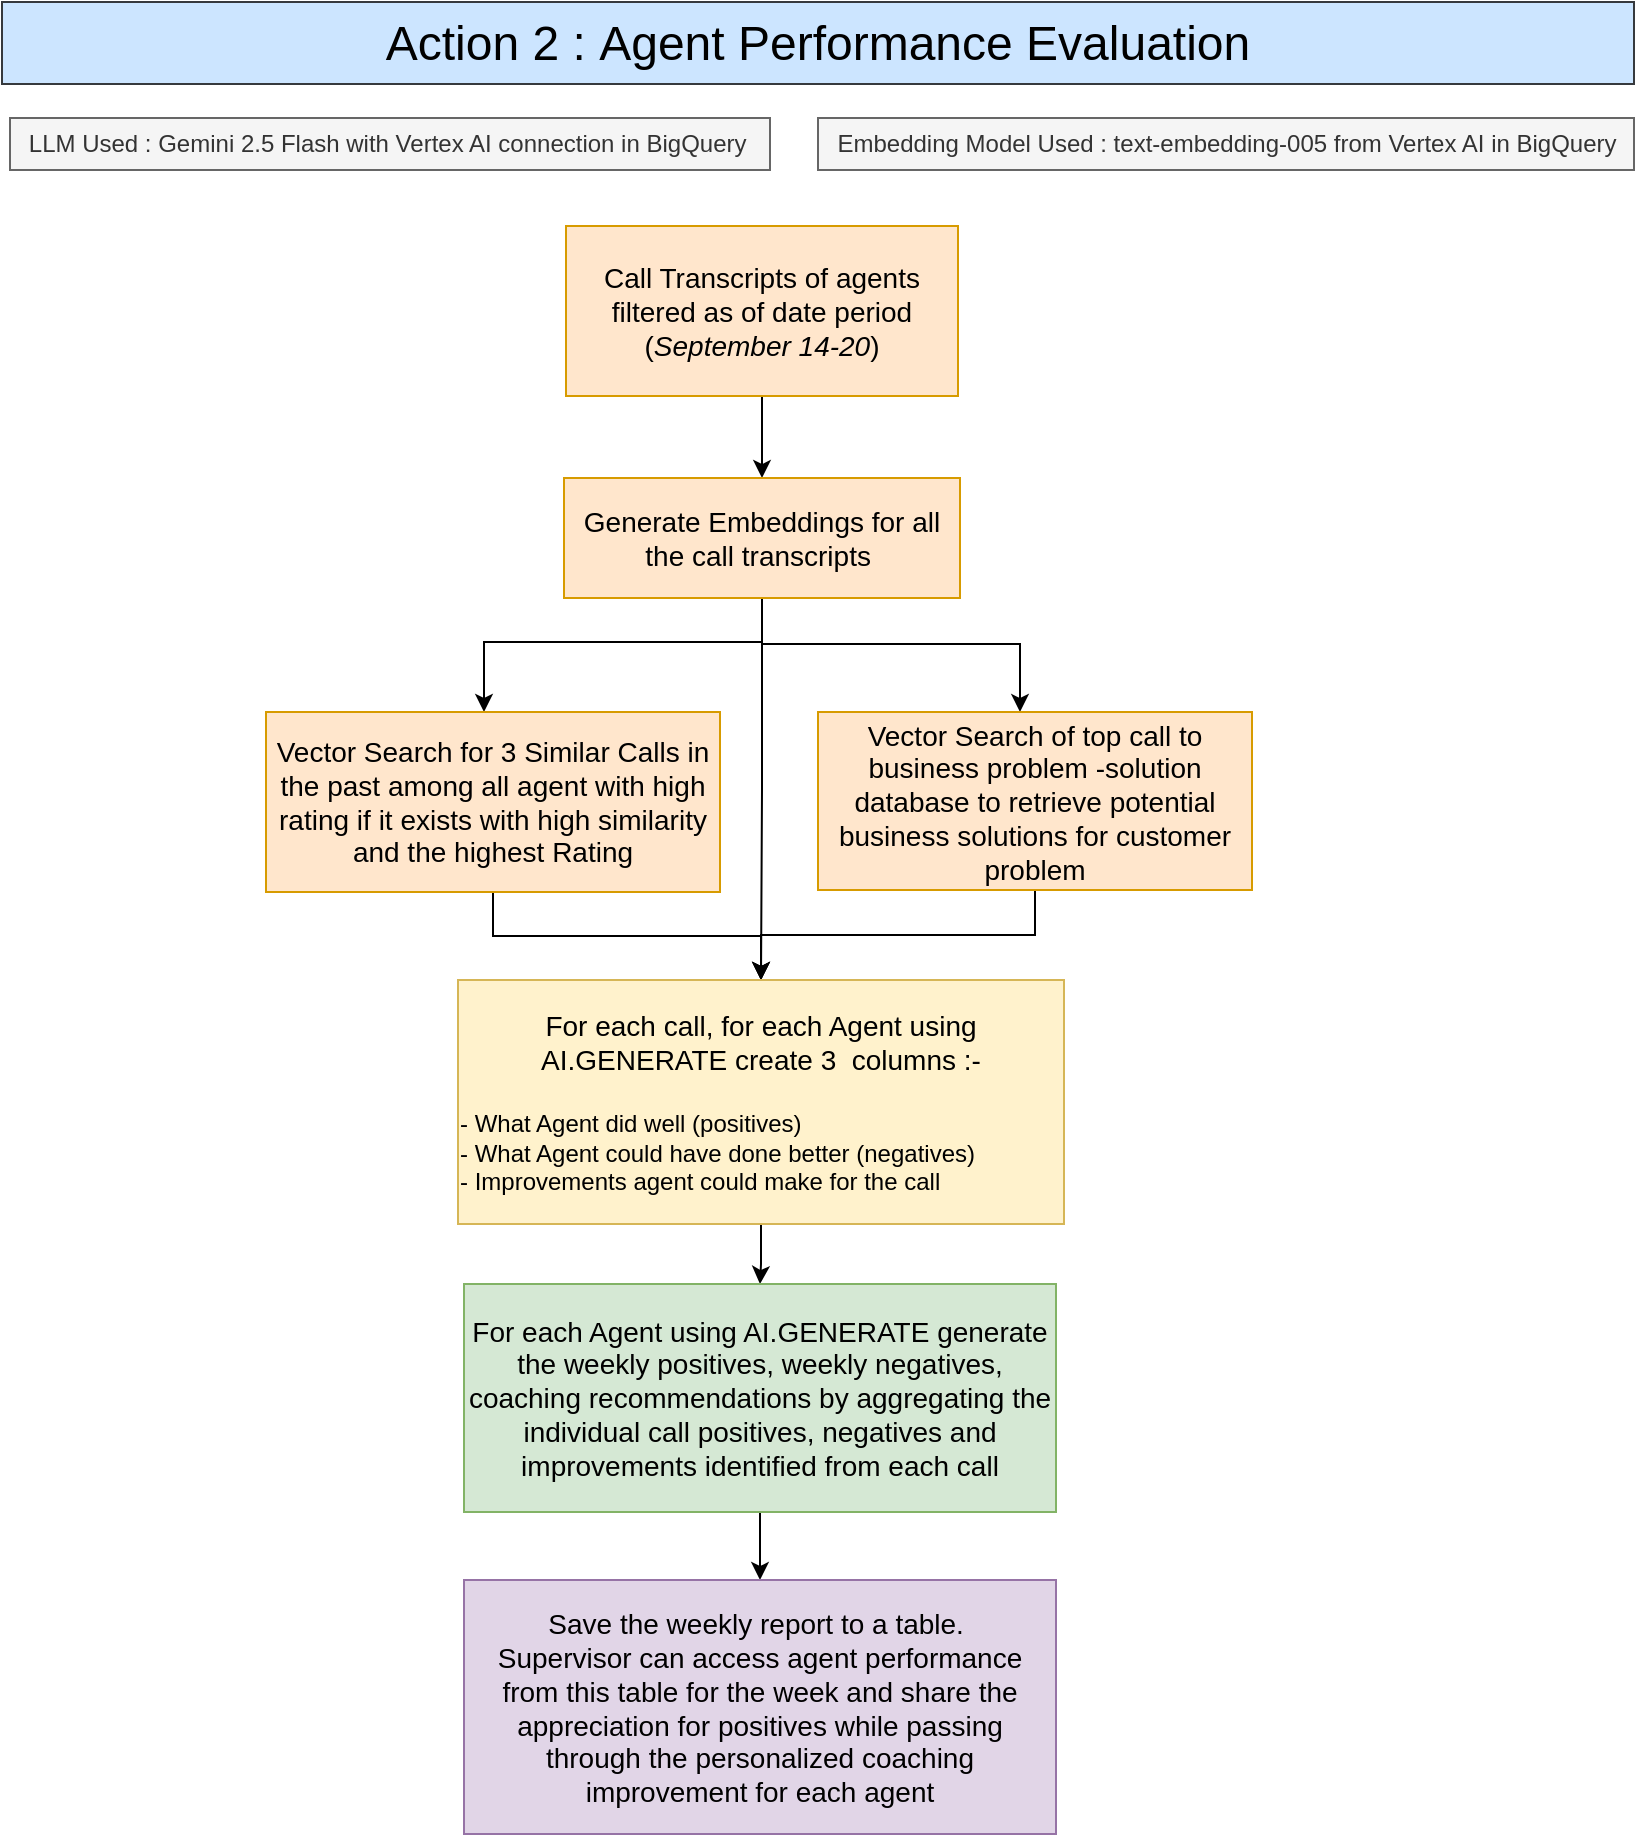 <mxfile version="28.2.3">
  <diagram name="Page-1" id="jaQaUqzCBUkcWZA2u-jZ">
    <mxGraphModel dx="1668" dy="925" grid="0" gridSize="10" guides="1" tooltips="1" connect="1" arrows="1" fold="1" page="1" pageScale="1" pageWidth="850" pageHeight="1100" math="0" shadow="0">
      <root>
        <mxCell id="0" />
        <mxCell id="1" parent="0" />
        <mxCell id="3USK6TcrbG5OVVWdUlxQ-2" value="&lt;font style=&quot;font-size: 24px;&quot;&gt;Action 2 :&amp;nbsp;Agent Performance Evaluation&lt;/font&gt;" style="rounded=0;whiteSpace=wrap;html=1;fillColor=#cce5ff;strokeColor=#36393d;" vertex="1" parent="1">
          <mxGeometry x="13" y="19" width="816" height="41" as="geometry" />
        </mxCell>
        <mxCell id="3USK6TcrbG5OVVWdUlxQ-3" value="LLM Used : Gemini 2.5 Flash with Vertex AI connection in BigQuery&amp;nbsp;" style="text;html=1;align=center;verticalAlign=middle;resizable=0;points=[];autosize=1;strokeColor=#666666;fillColor=#f5f5f5;fontColor=#333333;" vertex="1" parent="1">
          <mxGeometry x="17" y="77" width="380" height="26" as="geometry" />
        </mxCell>
        <mxCell id="3USK6TcrbG5OVVWdUlxQ-4" value="Embedding Model Used :&amp;nbsp;text-embedding-005 from Vertex AI in BigQuery" style="text;html=1;align=center;verticalAlign=middle;resizable=0;points=[];autosize=1;strokeColor=#666666;fillColor=#f5f5f5;fontColor=#333333;" vertex="1" parent="1">
          <mxGeometry x="421" y="77" width="408" height="26" as="geometry" />
        </mxCell>
        <mxCell id="3USK6TcrbG5OVVWdUlxQ-7" value="" style="edgeStyle=orthogonalEdgeStyle;rounded=0;orthogonalLoop=1;jettySize=auto;html=1;" edge="1" parent="1" source="3USK6TcrbG5OVVWdUlxQ-5" target="3USK6TcrbG5OVVWdUlxQ-6">
          <mxGeometry relative="1" as="geometry" />
        </mxCell>
        <mxCell id="3USK6TcrbG5OVVWdUlxQ-5" value="&lt;font style=&quot;font-size: 14px;&quot;&gt;Call Transcripts of agents filtered as of date period (&lt;i&gt;September 14-20&lt;/i&gt;)&lt;/font&gt;" style="rounded=0;whiteSpace=wrap;html=1;fillColor=#ffe6cc;strokeColor=#d79b00;" vertex="1" parent="1">
          <mxGeometry x="295" y="131" width="196" height="85" as="geometry" />
        </mxCell>
        <mxCell id="3USK6TcrbG5OVVWdUlxQ-9" value="" style="edgeStyle=orthogonalEdgeStyle;rounded=0;orthogonalLoop=1;jettySize=auto;html=1;" edge="1" parent="1" source="3USK6TcrbG5OVVWdUlxQ-6" target="3USK6TcrbG5OVVWdUlxQ-8">
          <mxGeometry relative="1" as="geometry">
            <Array as="points">
              <mxPoint x="393" y="339" />
              <mxPoint x="254" y="339" />
            </Array>
          </mxGeometry>
        </mxCell>
        <mxCell id="3USK6TcrbG5OVVWdUlxQ-11" value="" style="edgeStyle=orthogonalEdgeStyle;rounded=0;orthogonalLoop=1;jettySize=auto;html=1;" edge="1" parent="1" source="3USK6TcrbG5OVVWdUlxQ-6" target="3USK6TcrbG5OVVWdUlxQ-10">
          <mxGeometry relative="1" as="geometry">
            <Array as="points">
              <mxPoint x="393" y="340" />
              <mxPoint x="522" y="340" />
            </Array>
          </mxGeometry>
        </mxCell>
        <mxCell id="3USK6TcrbG5OVVWdUlxQ-13" style="edgeStyle=orthogonalEdgeStyle;rounded=0;orthogonalLoop=1;jettySize=auto;html=1;" edge="1" parent="1" source="3USK6TcrbG5OVVWdUlxQ-6" target="3USK6TcrbG5OVVWdUlxQ-14">
          <mxGeometry relative="1" as="geometry">
            <mxPoint x="393" y="524" as="targetPoint" />
          </mxGeometry>
        </mxCell>
        <mxCell id="3USK6TcrbG5OVVWdUlxQ-6" value="&lt;font style=&quot;font-size: 14px;&quot;&gt;Generate Embeddings for all the call transcripts&amp;nbsp;&lt;/font&gt;" style="whiteSpace=wrap;html=1;fillColor=#ffe6cc;strokeColor=#d79b00;rounded=0;" vertex="1" parent="1">
          <mxGeometry x="294" y="257" width="198" height="60" as="geometry" />
        </mxCell>
        <mxCell id="3USK6TcrbG5OVVWdUlxQ-15" value="" style="edgeStyle=orthogonalEdgeStyle;rounded=0;orthogonalLoop=1;jettySize=auto;html=1;" edge="1" parent="1" source="3USK6TcrbG5OVVWdUlxQ-8" target="3USK6TcrbG5OVVWdUlxQ-14">
          <mxGeometry relative="1" as="geometry" />
        </mxCell>
        <mxCell id="3USK6TcrbG5OVVWdUlxQ-8" value="&lt;span style=&quot;font-size: 14px;&quot;&gt;Vector Search for 3 Similar Calls in the past among all agent with high rating if it exists with high similarity and the highest Rating&lt;/span&gt;" style="whiteSpace=wrap;html=1;fillColor=#ffe6cc;strokeColor=#d79b00;rounded=0;" vertex="1" parent="1">
          <mxGeometry x="145" y="374" width="227" height="90" as="geometry" />
        </mxCell>
        <mxCell id="3USK6TcrbG5OVVWdUlxQ-16" value="" style="edgeStyle=orthogonalEdgeStyle;rounded=0;orthogonalLoop=1;jettySize=auto;html=1;" edge="1" parent="1" source="3USK6TcrbG5OVVWdUlxQ-10" target="3USK6TcrbG5OVVWdUlxQ-14">
          <mxGeometry relative="1" as="geometry" />
        </mxCell>
        <mxCell id="3USK6TcrbG5OVVWdUlxQ-10" value="&lt;span style=&quot;font-size: 14px;&quot;&gt;Vector Search of top call to business problem -solution database to retrieve potential business solutions for customer problem&lt;/span&gt;" style="whiteSpace=wrap;html=1;fillColor=#ffe6cc;strokeColor=#d79b00;rounded=0;" vertex="1" parent="1">
          <mxGeometry x="421" y="374" width="217" height="89" as="geometry" />
        </mxCell>
        <mxCell id="3USK6TcrbG5OVVWdUlxQ-18" value="" style="edgeStyle=orthogonalEdgeStyle;rounded=0;orthogonalLoop=1;jettySize=auto;html=1;" edge="1" parent="1" source="3USK6TcrbG5OVVWdUlxQ-14" target="3USK6TcrbG5OVVWdUlxQ-17">
          <mxGeometry relative="1" as="geometry" />
        </mxCell>
        <mxCell id="3USK6TcrbG5OVVWdUlxQ-14" value="&lt;font style=&quot;font-size: 14px;&quot;&gt;For each call, for each Agent using AI.GENERATE create 3&amp;nbsp; columns :-&lt;/font&gt;&lt;div&gt;&lt;span style=&quot;font-size: 14px;&quot;&gt;&lt;br&gt;&lt;/span&gt;&lt;div style=&quot;text-align: left;&quot;&gt;- What Agent did well (positives)&lt;/div&gt;&lt;div style=&quot;text-align: left;&quot;&gt;- What Agent could have done better (negatives)&lt;/div&gt;&lt;div style=&quot;text-align: left;&quot;&gt;- Improvements agent could make for the call&lt;/div&gt;&lt;/div&gt;" style="rounded=0;whiteSpace=wrap;html=1;fillColor=#fff2cc;strokeColor=#d6b656;" vertex="1" parent="1">
          <mxGeometry x="241" y="508" width="303" height="122" as="geometry" />
        </mxCell>
        <mxCell id="3USK6TcrbG5OVVWdUlxQ-20" value="" style="edgeStyle=orthogonalEdgeStyle;rounded=0;orthogonalLoop=1;jettySize=auto;html=1;" edge="1" parent="1" source="3USK6TcrbG5OVVWdUlxQ-17" target="3USK6TcrbG5OVVWdUlxQ-19">
          <mxGeometry relative="1" as="geometry" />
        </mxCell>
        <mxCell id="3USK6TcrbG5OVVWdUlxQ-17" value="&lt;font style=&quot;font-size: 14px;&quot;&gt;For each Agent using AI.GENERATE generate the weekly positives, weekly negatives, coaching recommendations by aggregating the individual call positives, negatives and improvements identified from each call&lt;/font&gt;" style="whiteSpace=wrap;html=1;fillColor=#d5e8d4;strokeColor=#82b366;rounded=0;" vertex="1" parent="1">
          <mxGeometry x="244" y="660" width="296" height="114" as="geometry" />
        </mxCell>
        <mxCell id="3USK6TcrbG5OVVWdUlxQ-19" value="&lt;font style=&quot;font-size: 14px;&quot;&gt;Save the weekly report to a table.&amp;nbsp;&lt;/font&gt;&lt;div&gt;&lt;font style=&quot;font-size: 14px;&quot;&gt;Supervisor can access agent performance from this table for the week and share the appreciation for positives while passing through the personalized coaching improvement for each agent&lt;/font&gt;&lt;/div&gt;" style="whiteSpace=wrap;html=1;fillColor=#e1d5e7;strokeColor=#9673a6;rounded=0;" vertex="1" parent="1">
          <mxGeometry x="244" y="808" width="296" height="127" as="geometry" />
        </mxCell>
      </root>
    </mxGraphModel>
  </diagram>
</mxfile>
